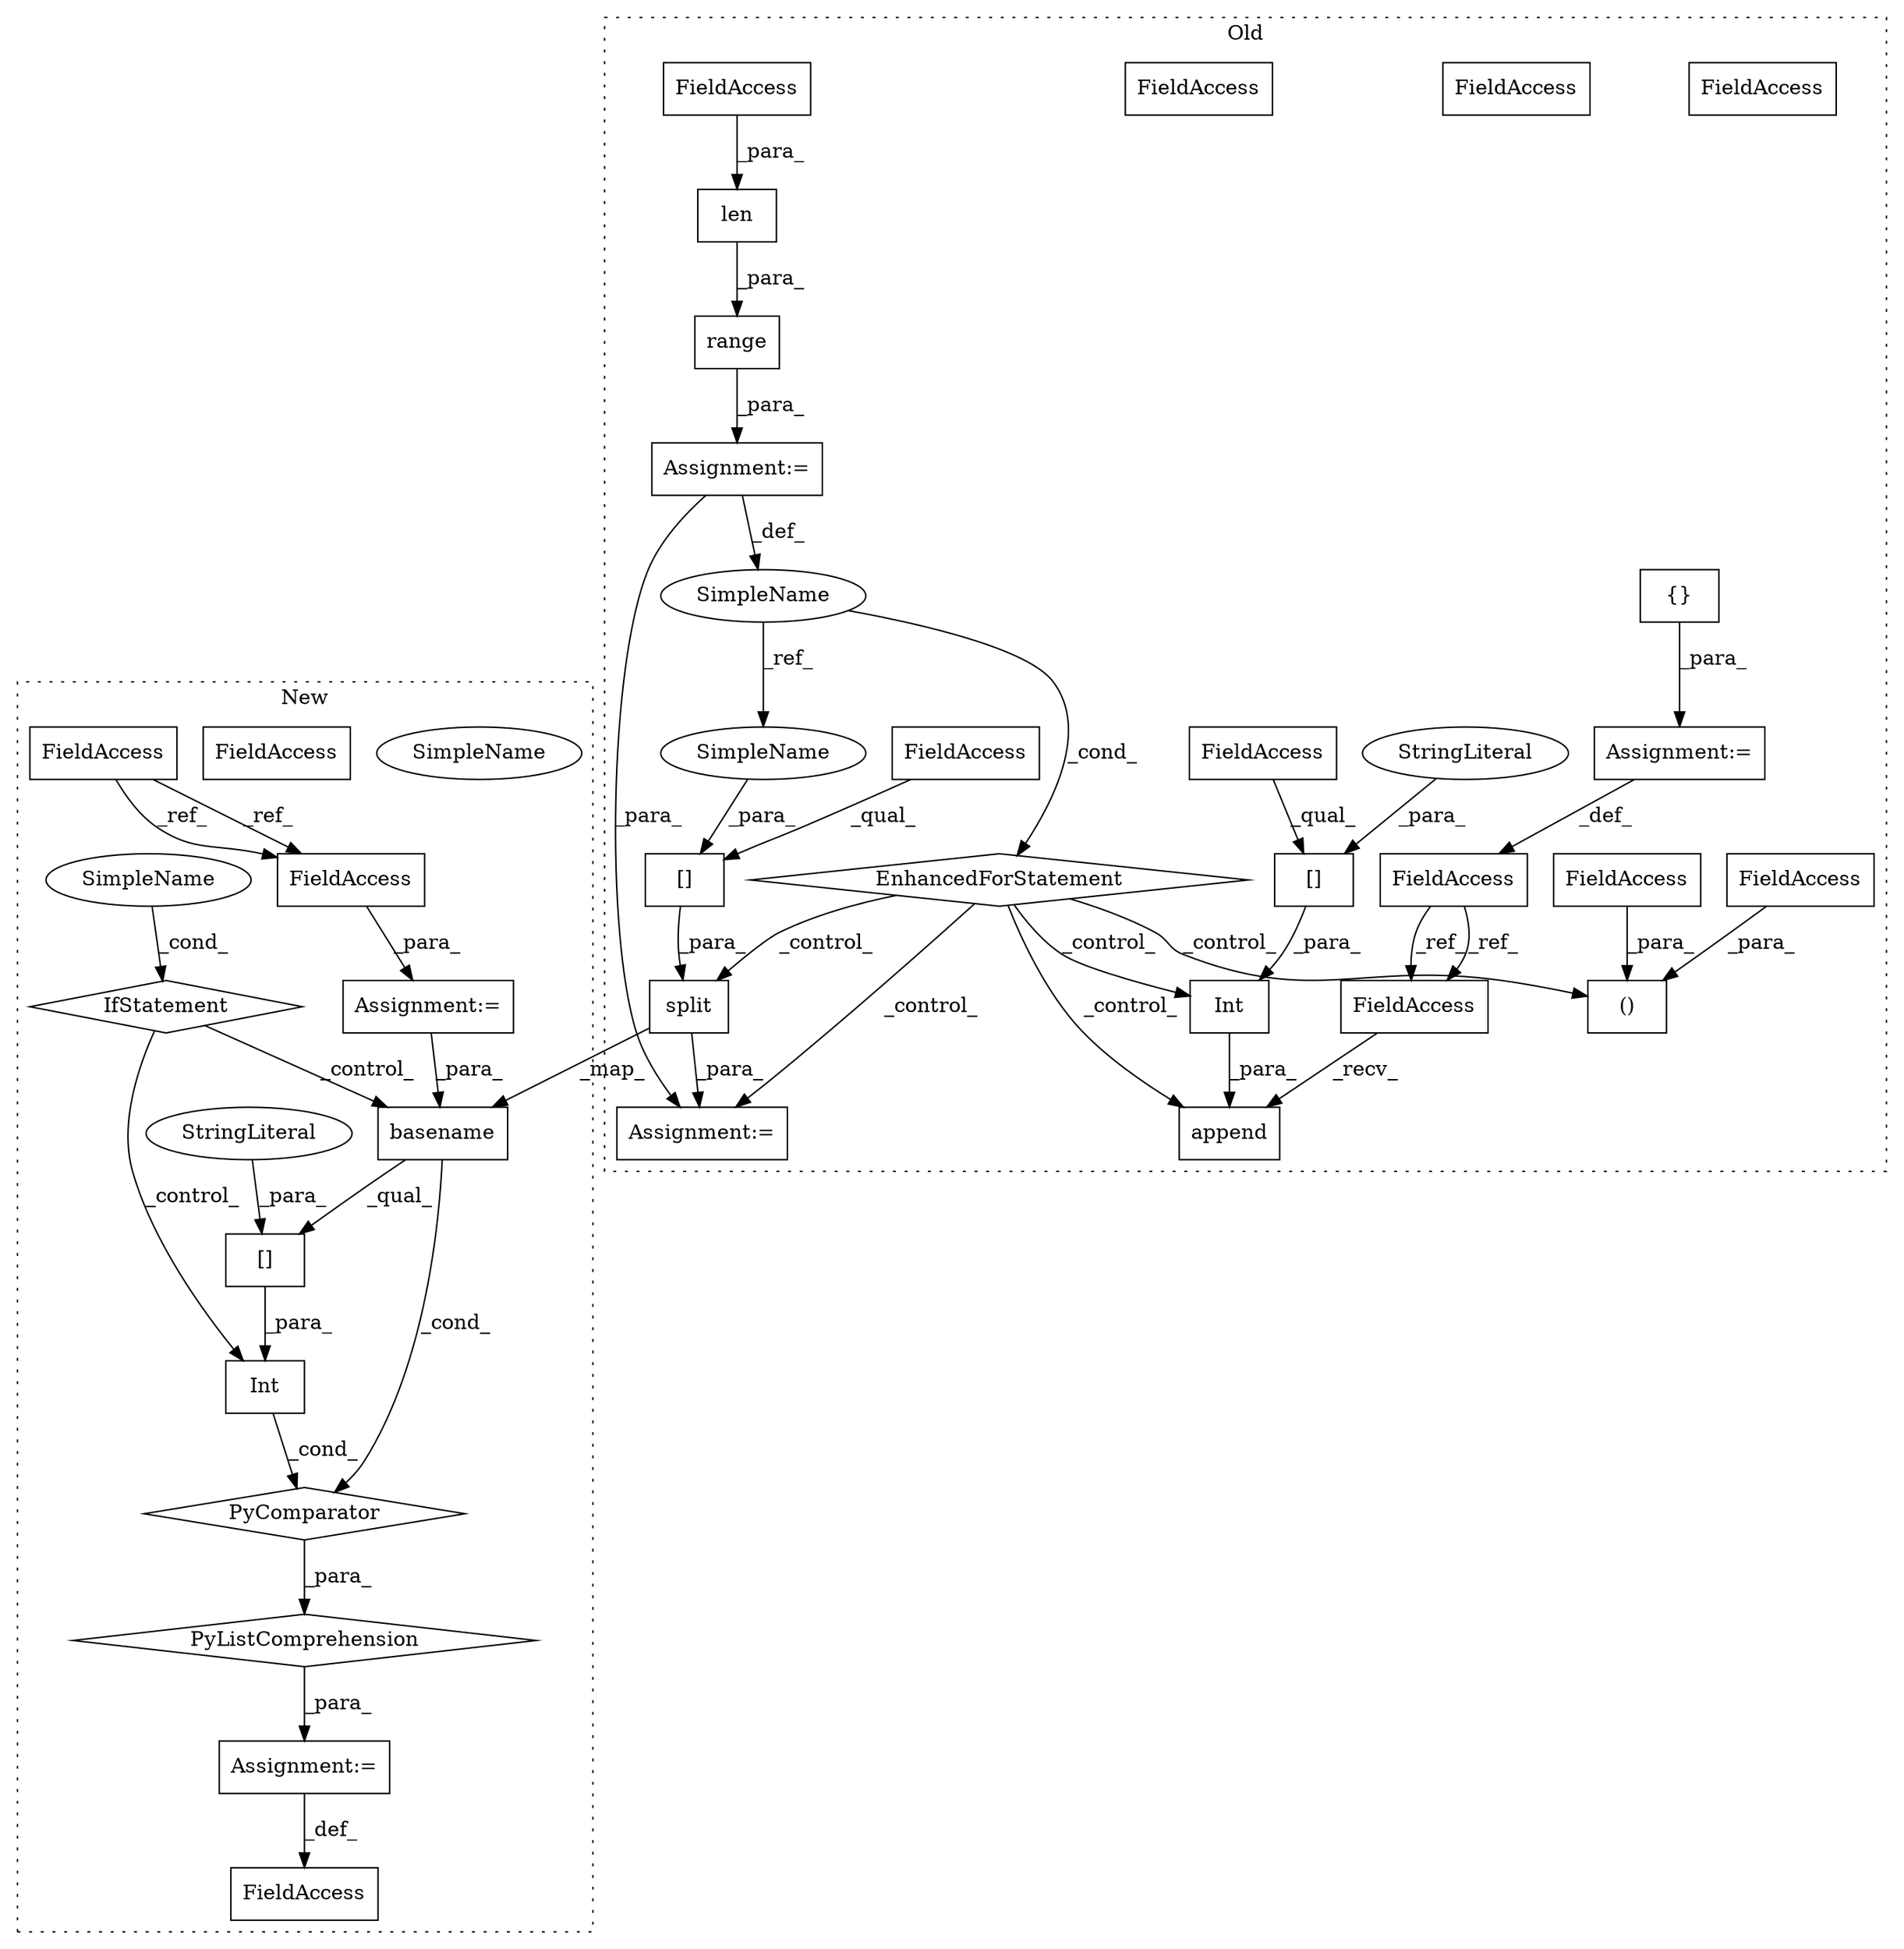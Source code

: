 digraph G {
subgraph cluster0 {
1 [label="len" a="32" s="490,502" l="4,1" shape="box"];
4 [label="Assignment:=" a="7" s="423,504" l="53,2" shape="box"];
6 [label="FieldAccess" a="22" s="494" l="8" shape="box"];
13 [label="()" a="106" s="521" l="21" shape="box"];
14 [label="SimpleName" a="42" s="480" l="1" shape="ellipse"];
15 [label="split" a="32" s="552,569" l="6,1" shape="box"];
17 [label="[]" a="2" s="558,568" l="9,1" shape="box"];
18 [label="FieldAccess" a="22" s="558" l="8" shape="box"];
19 [label="FieldAccess" a="22" s="535" l="7" shape="box"];
20 [label="EnhancedForStatement" a="70" s="423,504" l="53,2" shape="diamond"];
21 [label="FieldAccess" a="22" s="521" l="1" shape="box"];
23 [label="range" a="32" s="484,503" l="6,1" shape="box"];
25 [label="Assignment:=" a="7" s="542" l="2" shape="box"];
26 [label="Int" a="32" s="594,625" l="4,1" shape="box"];
27 [label="[]" a="2" s="598,624" l="8,1" shape="box"];
28 [label="FieldAccess" a="22" s="598" l="7" shape="box"];
29 [label="StringLiteral" a="45" s="606" l="18" shape="ellipse"];
30 [label="append" a="32" s="587,626" l="7,1" shape="box"];
31 [label="{}" a="4" s="415" l="2" shape="box"];
32 [label="FieldAccess" a="22" s="578" l="8" shape="box"];
33 [label="FieldAccess" a="22" s="397" l="8" shape="box"];
34 [label="Assignment:=" a="7" s="405" l="1" shape="box"];
37 [label="FieldAccess" a="22" s="558" l="8" shape="box"];
38 [label="FieldAccess" a="22" s="494" l="8" shape="box"];
39 [label="FieldAccess" a="22" s="578" l="8" shape="box"];
41 [label="SimpleName" a="42" s="567" l="1" shape="ellipse"];
label = "Old";
style="dotted";
}
subgraph cluster1 {
2 [label="Int" a="32" s="417,466" l="4,1" shape="box"];
3 [label="Assignment:=" a="7" s="405" l="12" shape="box"];
5 [label="Assignment:=" a="7" s="528" l="30" shape="box"];
7 [label="IfStatement" a="25" s="528" l="30" shape="diamond"];
8 [label="SimpleName" a="42" s="553" l="5" shape="ellipse"];
9 [label="PyListComprehension" a="109" s="417" l="149" shape="diamond"];
10 [label="PyComparator" a="113" s="528" l="30" shape="diamond"];
11 [label="[]" a="2" s="421,465" l="26,1" shape="box"];
12 [label="FieldAccess" a="22" s="541" l="8" shape="box"];
16 [label="basename" a="32" s="429,445" l="9,1" shape="box"];
22 [label="FieldAccess" a="22" s="397" l="8" shape="box"];
24 [label="StringLiteral" a="45" s="447" l="18" shape="ellipse"];
35 [label="FieldAccess" a="22" s="354" l="8" shape="box"];
36 [label="FieldAccess" a="22" s="541" l="8" shape="box"];
40 [label="SimpleName" a="42" s="553" l="5" shape="ellipse"];
label = "New";
style="dotted";
}
1 -> 23 [label="_para_"];
2 -> 10 [label="_cond_"];
3 -> 22 [label="_def_"];
4 -> 25 [label="_para_"];
4 -> 14 [label="_def_"];
5 -> 16 [label="_para_"];
7 -> 16 [label="_control_"];
7 -> 2 [label="_control_"];
9 -> 3 [label="_para_"];
10 -> 9 [label="_para_"];
11 -> 2 [label="_para_"];
14 -> 20 [label="_cond_"];
14 -> 41 [label="_ref_"];
15 -> 16 [label="_map_"];
15 -> 25 [label="_para_"];
16 -> 11 [label="_qual_"];
16 -> 10 [label="_cond_"];
17 -> 15 [label="_para_"];
19 -> 13 [label="_para_"];
20 -> 30 [label="_control_"];
20 -> 15 [label="_control_"];
20 -> 13 [label="_control_"];
20 -> 25 [label="_control_"];
20 -> 26 [label="_control_"];
21 -> 13 [label="_para_"];
23 -> 4 [label="_para_"];
24 -> 11 [label="_para_"];
26 -> 30 [label="_para_"];
27 -> 26 [label="_para_"];
28 -> 27 [label="_qual_"];
29 -> 27 [label="_para_"];
31 -> 34 [label="_para_"];
33 -> 39 [label="_ref_"];
33 -> 39 [label="_ref_"];
34 -> 33 [label="_def_"];
35 -> 36 [label="_ref_"];
35 -> 36 [label="_ref_"];
36 -> 5 [label="_para_"];
37 -> 17 [label="_qual_"];
38 -> 1 [label="_para_"];
39 -> 30 [label="_recv_"];
40 -> 7 [label="_cond_"];
41 -> 17 [label="_para_"];
}